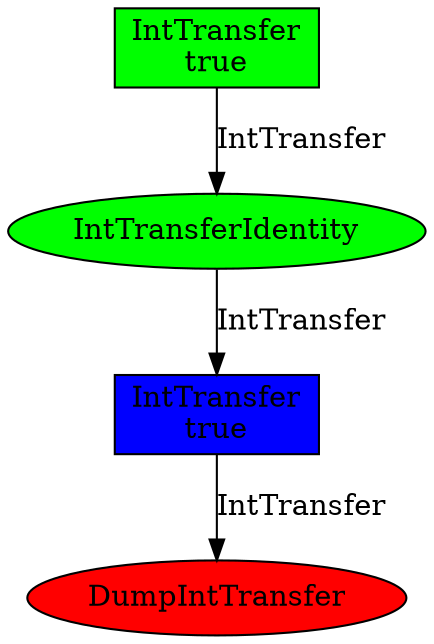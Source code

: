 digraph "SimpleFlow" {
    "45d3a926-6e9c-48d1-95d9-6ffc071b8f3d" [ label="IntTransfer\ntrue", shape="box" , fillcolor=green, style=filled ];
    "8a3152fb-4d16-4ff7-92a4-bce11cc30987" [ label="IntTransfer\ntrue", shape="box" , fillcolor=blue, style=filled ];
    "252663c7-305a-4867-ba24-855656d1e2f9" [ label="IntTransferIdentity", shape="ellipse" , fillcolor=green, style=filled ];
    "6c072b83-e71f-4307-8a0d-86724e014bd6" [ label="DumpIntTransfer", shape="ellipse" , fillcolor=red, style=filled ];
    "45d3a926-6e9c-48d1-95d9-6ffc071b8f3d" -> "252663c7-305a-4867-ba24-855656d1e2f9" [ label="IntTransfer" ];
    "252663c7-305a-4867-ba24-855656d1e2f9" -> "8a3152fb-4d16-4ff7-92a4-bce11cc30987" [ label="IntTransfer" ];
    "8a3152fb-4d16-4ff7-92a4-bce11cc30987" -> "6c072b83-e71f-4307-8a0d-86724e014bd6" [ label="IntTransfer" ];
}